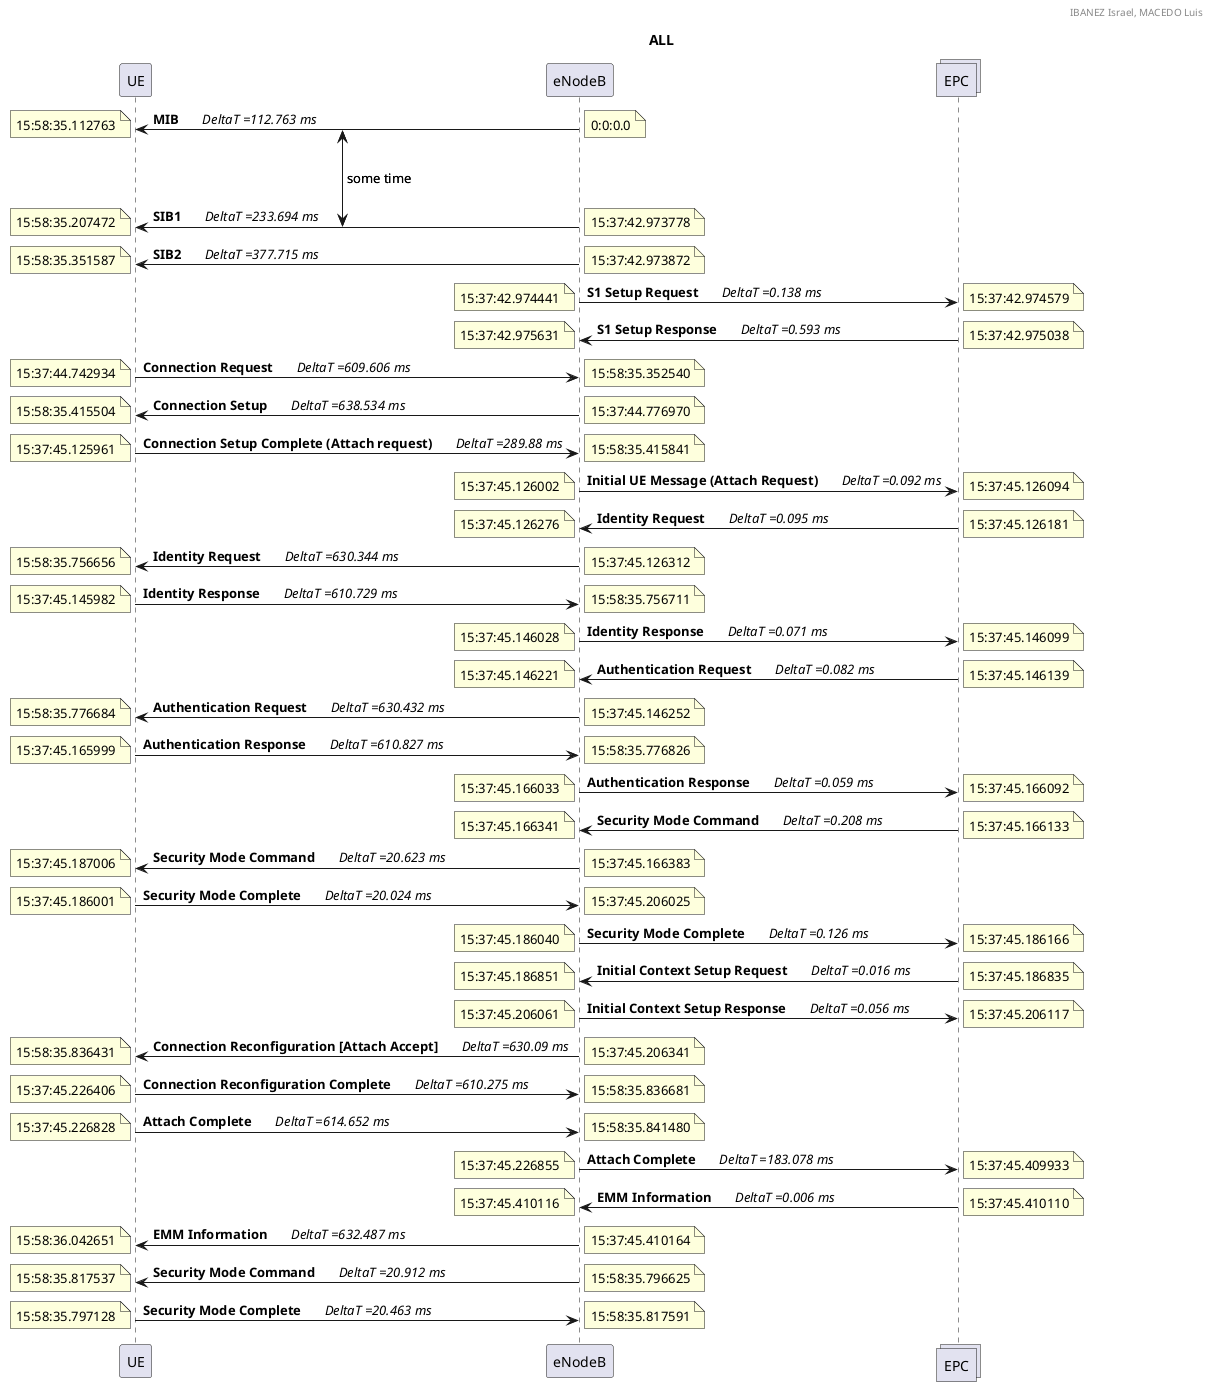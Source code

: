 @startuml
!pragma teoz true
header IBANEZ Israel, MACEDO Luis
title ALL
participant UE
participant eNodeB
collections EPC
{start} eNodeB -> UE: **MIB**       //DeltaT =112.763 ms//
note left: 15:58:35.112763
note right: 0:0:0.0
||60||
{end} eNodeB -> UE: **SIB1**       //DeltaT =233.694 ms//
{start} <-> {end} : some time
note left: 15:58:35.207472
note right: 15:37:42.973778
eNodeB -> UE: **SIB2**       //DeltaT =377.715 ms//
note left: 15:58:35.351587
note right: 15:37:42.973872
eNodeB -> EPC: **S1 Setup Request**       //DeltaT =0.138 ms//
note left: 15:37:42.974441
note right: 15:37:42.974579
EPC -> eNodeB: **S1 Setup Response**       //DeltaT =0.593 ms//
note left: 15:37:42.975631
note right: 15:37:42.975038
UE -> eNodeB: **Connection Request**       //DeltaT =609.606 ms//
note left: 15:37:44.742934
note right: 15:58:35.352540
eNodeB -> UE: **Connection Setup**       //DeltaT =638.534 ms//
note left: 15:58:35.415504
note right: 15:37:44.776970
UE -> eNodeB: **Connection Setup Complete (Attach request)**       //DeltaT =289.88 ms//
note left: 15:37:45.125961
note right: 15:58:35.415841
eNodeB -> EPC: **Initial UE Message (Attach Request)**       //DeltaT =0.092 ms//
note left: 15:37:45.126002
note right: 15:37:45.126094
EPC -> eNodeB: **Identity Request**       //DeltaT =0.095 ms//
note left: 15:37:45.126276
note right: 15:37:45.126181
eNodeB -> UE: **Identity Request**       //DeltaT =630.344 ms//
note left: 15:58:35.756656
note right: 15:37:45.126312
UE -> eNodeB: **Identity Response**       //DeltaT =610.729 ms//
note left: 15:37:45.145982
note right: 15:58:35.756711
eNodeB -> EPC: **Identity Response**       //DeltaT =0.071 ms//
note left: 15:37:45.146028
note right: 15:37:45.146099
EPC -> eNodeB: **Authentication Request**       //DeltaT =0.082 ms//
note left: 15:37:45.146221
note right: 15:37:45.146139
eNodeB -> UE: **Authentication Request**       //DeltaT =630.432 ms//
note left: 15:58:35.776684
note right: 15:37:45.146252
UE -> eNodeB: **Authentication Response**       //DeltaT =610.827 ms//
note left: 15:37:45.165999
note right: 15:58:35.776826
eNodeB -> EPC: **Authentication Response**       //DeltaT =0.059 ms//
note left: 15:37:45.166033
note right: 15:37:45.166092
EPC -> eNodeB: **Security Mode Command**       //DeltaT =0.208 ms//
note left: 15:37:45.166341
note right: 15:37:45.166133
eNodeB -> UE: **Security Mode Command**       //DeltaT =20.623 ms//
note left: 15:37:45.187006
note right: 15:37:45.166383
UE -> eNodeB: **Security Mode Complete**       //DeltaT =20.024 ms//
note left: 15:37:45.186001
note right: 15:37:45.206025
eNodeB -> EPC: **Security Mode Complete**       //DeltaT =0.126 ms//
note left: 15:37:45.186040
note right: 15:37:45.186166
EPC -> eNodeB: **Initial Context Setup Request**       //DeltaT =0.016 ms//
note left: 15:37:45.186851
note right: 15:37:45.186835
eNodeB -> EPC: **Initial Context Setup Response**       //DeltaT =0.056 ms//
note left: 15:37:45.206061
note right: 15:37:45.206117
eNodeB -> UE: **Connection Reconfiguration [Attach Accept]**       //DeltaT =630.09 ms//
note left: 15:58:35.836431
note right: 15:37:45.206341
UE -> eNodeB: **Connection Reconfiguration Complete**       //DeltaT =610.275 ms//
note left: 15:37:45.226406
note right: 15:58:35.836681
UE -> eNodeB: **Attach Complete**       //DeltaT =614.652 ms//
note left: 15:37:45.226828
note right: 15:58:35.841480
eNodeB -> EPC: **Attach Complete**       //DeltaT =183.078 ms//
note left: 15:37:45.226855
note right: 15:37:45.409933
EPC -> eNodeB: **EMM Information**       //DeltaT =0.006 ms//
note left: 15:37:45.410116
note right: 15:37:45.410110
eNodeB -> UE: **EMM Information**       //DeltaT =632.487 ms//
note left: 15:58:36.042651
note right: 15:37:45.410164
eNodeB -> UE: **Security Mode Command**       //DeltaT =20.912 ms//
note left: 15:58:35.817537
note right: 15:58:35.796625
UE -> eNodeB: **Security Mode Complete**       //DeltaT =20.463 ms//
note left: 15:58:35.797128
note right: 15:58:35.817591
@enduml
